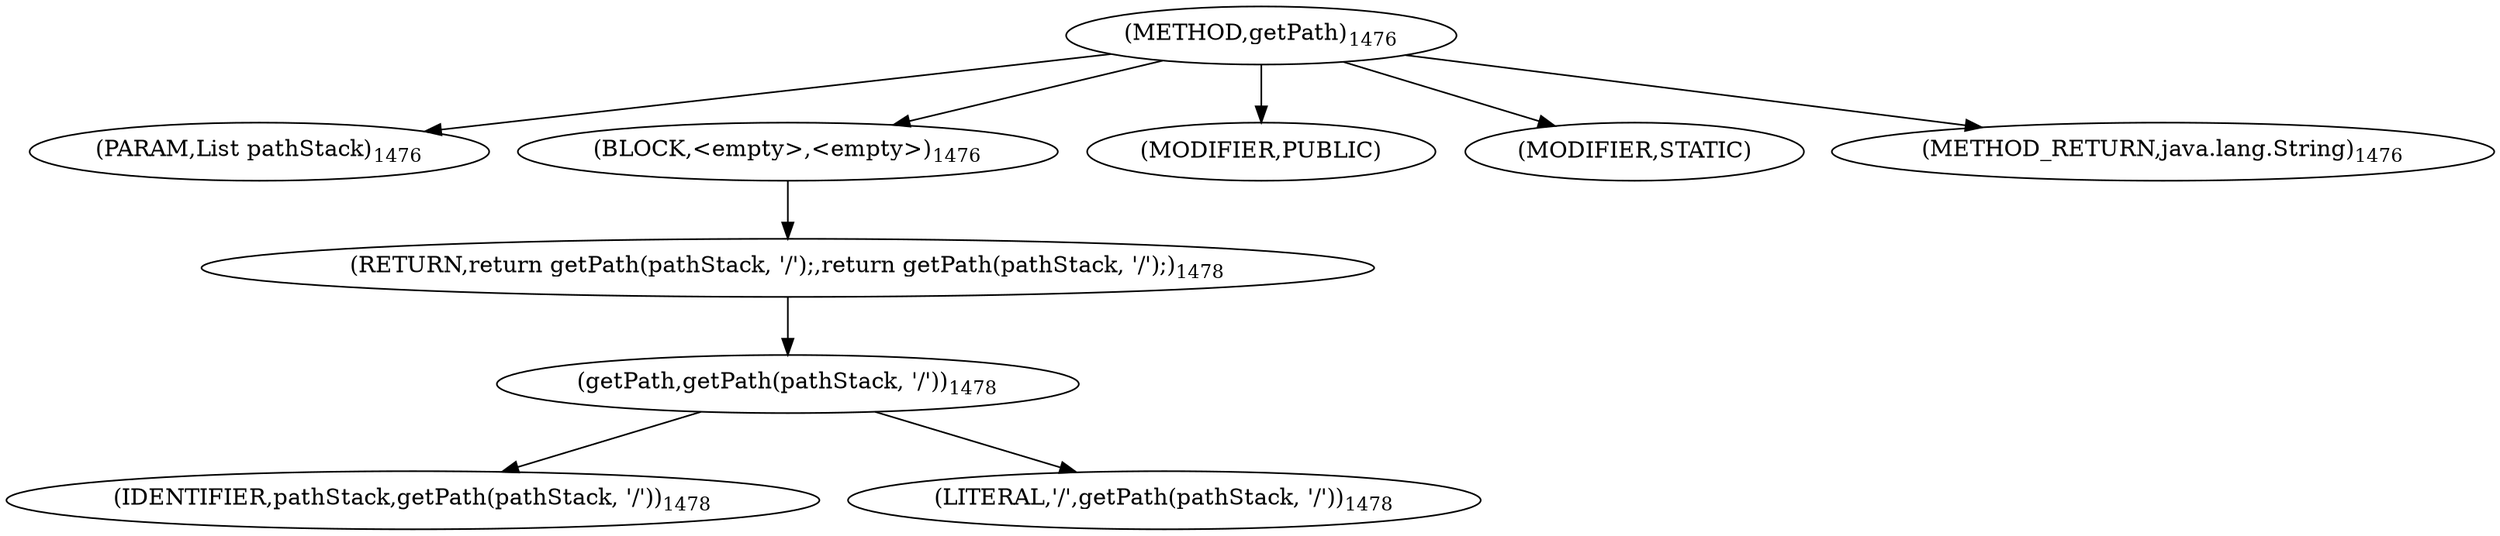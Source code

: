 digraph "getPath" {  
"2597" [label = <(METHOD,getPath)<SUB>1476</SUB>> ]
"2598" [label = <(PARAM,List pathStack)<SUB>1476</SUB>> ]
"2599" [label = <(BLOCK,&lt;empty&gt;,&lt;empty&gt;)<SUB>1476</SUB>> ]
"2600" [label = <(RETURN,return getPath(pathStack, '/');,return getPath(pathStack, '/');)<SUB>1478</SUB>> ]
"2601" [label = <(getPath,getPath(pathStack, '/'))<SUB>1478</SUB>> ]
"2602" [label = <(IDENTIFIER,pathStack,getPath(pathStack, '/'))<SUB>1478</SUB>> ]
"2603" [label = <(LITERAL,'/',getPath(pathStack, '/'))<SUB>1478</SUB>> ]
"2604" [label = <(MODIFIER,PUBLIC)> ]
"2605" [label = <(MODIFIER,STATIC)> ]
"2606" [label = <(METHOD_RETURN,java.lang.String)<SUB>1476</SUB>> ]
  "2597" -> "2598" 
  "2597" -> "2599" 
  "2597" -> "2604" 
  "2597" -> "2605" 
  "2597" -> "2606" 
  "2599" -> "2600" 
  "2600" -> "2601" 
  "2601" -> "2602" 
  "2601" -> "2603" 
}

